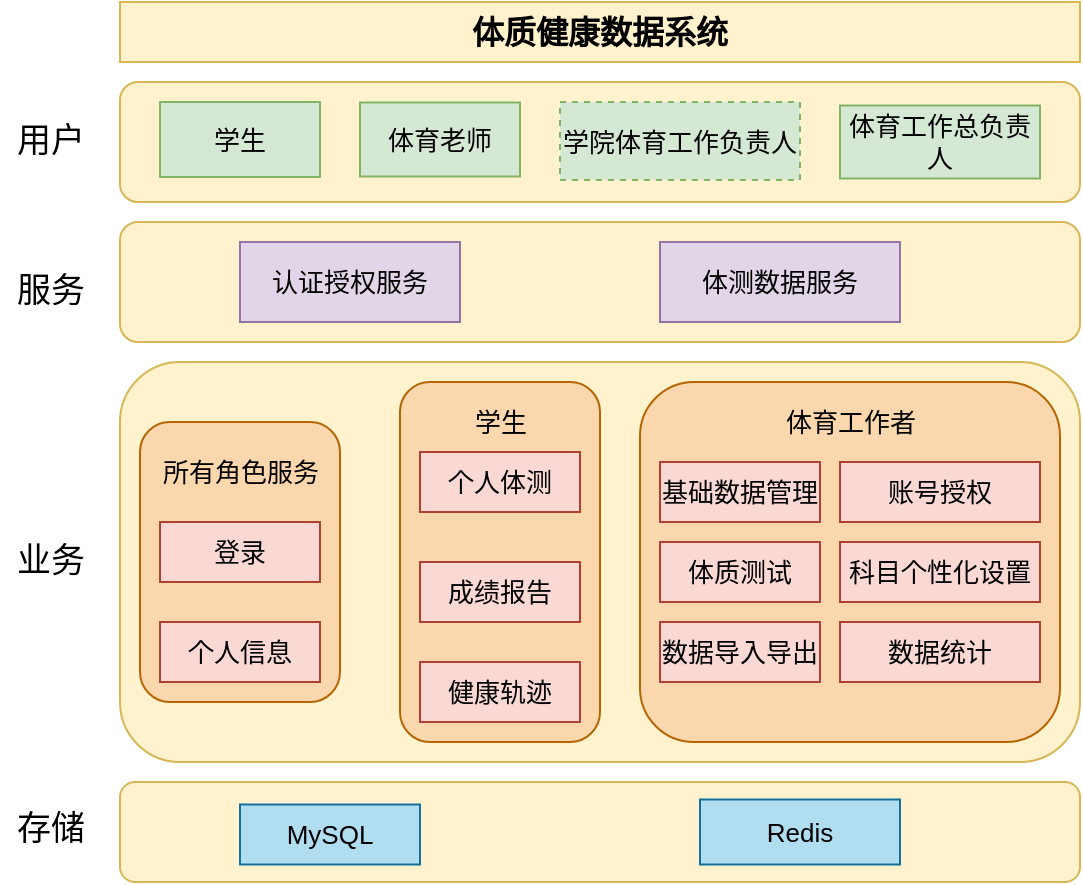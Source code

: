<mxfile version="15.4.0" type="device"><diagram id="SwHrIoZcugXySUPkKltI" name="第 1 页"><mxGraphModel dx="1024" dy="592" grid="1" gridSize="10" guides="1" tooltips="1" connect="1" arrows="1" fold="1" page="1" pageScale="1" pageWidth="827" pageHeight="1169" math="0" shadow="0"><root><mxCell id="0"/><mxCell id="1" parent="0"/><mxCell id="VSM4rpzWVgXA5YvOpUin-2" value="" style="rounded=1;whiteSpace=wrap;html=1;fillColor=#fff2cc;strokeColor=#d6b656;fontSize=13;fontStyle=0" vertex="1" parent="1"><mxGeometry x="140" y="80" width="480" height="60" as="geometry"/></mxCell><mxCell id="VSM4rpzWVgXA5YvOpUin-4" value="用户" style="text;html=1;align=center;verticalAlign=middle;resizable=0;points=[];autosize=1;strokeColor=none;fillColor=none;fontSize=17;fontStyle=0" vertex="1" parent="1"><mxGeometry x="80" y="94.5" width="50" height="30" as="geometry"/></mxCell><mxCell id="VSM4rpzWVgXA5YvOpUin-5" value="学生" style="rounded=0;whiteSpace=wrap;html=1;fillColor=#d5e8d4;strokeColor=#82b366;fontSize=13;fontStyle=0" vertex="1" parent="1"><mxGeometry x="160" y="90" width="80" height="37.5" as="geometry"/></mxCell><mxCell id="VSM4rpzWVgXA5YvOpUin-6" value="体育老师" style="rounded=0;whiteSpace=wrap;html=1;fillColor=#d5e8d4;strokeColor=#82b366;fontSize=13;fontStyle=0" vertex="1" parent="1"><mxGeometry x="260" y="90.25" width="80" height="37" as="geometry"/></mxCell><mxCell id="VSM4rpzWVgXA5YvOpUin-7" value="学院体育工作负责人" style="rounded=0;whiteSpace=wrap;html=1;dashed=1;fillColor=#d5e8d4;strokeColor=#82b366;fontSize=13;fontStyle=0" vertex="1" parent="1"><mxGeometry x="360" y="90" width="120" height="39" as="geometry"/></mxCell><mxCell id="VSM4rpzWVgXA5YvOpUin-9" value="体育工作总负责人" style="rounded=0;whiteSpace=wrap;html=1;fillColor=#d5e8d4;strokeColor=#82b366;fontSize=13;fontStyle=0" vertex="1" parent="1"><mxGeometry x="500" y="91.75" width="100" height="36.5" as="geometry"/></mxCell><mxCell id="VSM4rpzWVgXA5YvOpUin-10" value="" style="rounded=1;whiteSpace=wrap;html=1;fillColor=#fff2cc;strokeColor=#d6b656;fontSize=13;fontStyle=0" vertex="1" parent="1"><mxGeometry x="140" y="150" width="480" height="60" as="geometry"/></mxCell><mxCell id="VSM4rpzWVgXA5YvOpUin-11" value="认证授权服务" style="rounded=0;whiteSpace=wrap;html=1;fillColor=#e1d5e7;strokeColor=#9673a6;fontSize=13;fontStyle=0" vertex="1" parent="1"><mxGeometry x="200" y="160" width="110" height="40" as="geometry"/></mxCell><mxCell id="VSM4rpzWVgXA5YvOpUin-12" value="体测数据服务" style="rounded=0;whiteSpace=wrap;html=1;fillColor=#e1d5e7;strokeColor=#9673a6;fontSize=13;fontStyle=0" vertex="1" parent="1"><mxGeometry x="410" y="160" width="120" height="40" as="geometry"/></mxCell><mxCell id="VSM4rpzWVgXA5YvOpUin-14" value="服务" style="text;html=1;align=center;verticalAlign=middle;resizable=0;points=[];autosize=1;strokeColor=none;fillColor=none;fontSize=17;fontStyle=0" vertex="1" parent="1"><mxGeometry x="80" y="170" width="50" height="30" as="geometry"/></mxCell><mxCell id="VSM4rpzWVgXA5YvOpUin-15" value="" style="rounded=1;whiteSpace=wrap;html=1;fillColor=#fff2cc;strokeColor=#d6b656;fontSize=13;fontStyle=0" vertex="1" parent="1"><mxGeometry x="140" y="220" width="480" height="200" as="geometry"/></mxCell><mxCell id="VSM4rpzWVgXA5YvOpUin-16" value="业务" style="text;html=1;align=center;verticalAlign=middle;resizable=0;points=[];autosize=1;strokeColor=none;fillColor=none;fontSize=17;fontStyle=0" vertex="1" parent="1"><mxGeometry x="80" y="305" width="50" height="30" as="geometry"/></mxCell><mxCell id="VSM4rpzWVgXA5YvOpUin-17" value="" style="rounded=1;whiteSpace=wrap;html=1;fillColor=#fad7ac;strokeColor=#b46504;fontSize=13;fontStyle=0" vertex="1" parent="1"><mxGeometry x="150" y="250" width="100" height="140" as="geometry"/></mxCell><mxCell id="VSM4rpzWVgXA5YvOpUin-18" value="所有角色服务" style="text;html=1;align=center;verticalAlign=middle;resizable=0;points=[];autosize=1;strokeColor=none;fillColor=none;fontSize=13;fontStyle=0" vertex="1" parent="1"><mxGeometry x="155" y="265" width="90" height="20" as="geometry"/></mxCell><mxCell id="VSM4rpzWVgXA5YvOpUin-19" value="登录" style="rounded=0;whiteSpace=wrap;html=1;fillColor=#fad9d5;strokeColor=#ae4132;fontSize=13;fontStyle=0" vertex="1" parent="1"><mxGeometry x="160" y="300" width="80" height="30" as="geometry"/></mxCell><mxCell id="VSM4rpzWVgXA5YvOpUin-20" value="个人信息" style="rounded=0;whiteSpace=wrap;html=1;fillColor=#fad9d5;strokeColor=#ae4132;fontSize=13;fontStyle=0" vertex="1" parent="1"><mxGeometry x="160" y="350" width="80" height="30" as="geometry"/></mxCell><mxCell id="VSM4rpzWVgXA5YvOpUin-21" value="" style="rounded=1;whiteSpace=wrap;html=1;fillColor=#fad7ac;strokeColor=#b46504;fontSize=13;fontStyle=0" vertex="1" parent="1"><mxGeometry x="280" y="230" width="100" height="180" as="geometry"/></mxCell><mxCell id="VSM4rpzWVgXA5YvOpUin-23" value="学生" style="text;html=1;align=center;verticalAlign=middle;resizable=0;points=[];autosize=1;fontSize=13;fontStyle=0" vertex="1" parent="1"><mxGeometry x="310" y="240" width="40" height="20" as="geometry"/></mxCell><mxCell id="VSM4rpzWVgXA5YvOpUin-24" value="个人体测" style="rounded=0;whiteSpace=wrap;html=1;fillColor=#fad9d5;strokeColor=#ae4132;fontSize=13;fontStyle=0" vertex="1" parent="1"><mxGeometry x="290" y="265" width="80" height="30" as="geometry"/></mxCell><mxCell id="VSM4rpzWVgXA5YvOpUin-27" value="成绩报告" style="rounded=0;whiteSpace=wrap;html=1;fillColor=#fad9d5;strokeColor=#ae4132;fontSize=13;fontStyle=0" vertex="1" parent="1"><mxGeometry x="290" y="320" width="80" height="30" as="geometry"/></mxCell><mxCell id="VSM4rpzWVgXA5YvOpUin-28" value="" style="rounded=1;whiteSpace=wrap;html=1;fillColor=#fad7ac;strokeColor=#b46504;fontSize=13;fontStyle=0" vertex="1" parent="1"><mxGeometry x="400" y="230" width="210" height="180" as="geometry"/></mxCell><mxCell id="VSM4rpzWVgXA5YvOpUin-29" value="体育工作者" style="text;html=1;align=center;verticalAlign=middle;resizable=0;points=[];autosize=1;strokeColor=none;fillColor=none;fontSize=13;fontStyle=0" vertex="1" parent="1"><mxGeometry x="465" y="240" width="80" height="20" as="geometry"/></mxCell><mxCell id="VSM4rpzWVgXA5YvOpUin-30" value="基础数据管理" style="rounded=0;whiteSpace=wrap;html=1;fontSize=13;fontStyle=0" vertex="1" parent="1"><mxGeometry x="410" y="270" width="80" height="30" as="geometry"/></mxCell><mxCell id="VSM4rpzWVgXA5YvOpUin-31" value="科目个性化设置" style="rounded=0;whiteSpace=wrap;html=1;fillColor=#fad9d5;strokeColor=#ae4132;fontSize=13;fontStyle=0" vertex="1" parent="1"><mxGeometry x="500" y="310" width="100" height="30" as="geometry"/></mxCell><mxCell id="VSM4rpzWVgXA5YvOpUin-33" value="体质测试" style="rounded=0;whiteSpace=wrap;html=1;fillColor=#fad9d5;strokeColor=#ae4132;fontSize=13;fontStyle=0" vertex="1" parent="1"><mxGeometry x="410" y="310" width="80" height="30" as="geometry"/></mxCell><mxCell id="VSM4rpzWVgXA5YvOpUin-35" value="数据导入导出" style="rounded=0;whiteSpace=wrap;html=1;fillColor=#fad9d5;strokeColor=#ae4132;fontSize=13;fontStyle=0" vertex="1" parent="1"><mxGeometry x="410" y="350" width="80" height="30" as="geometry"/></mxCell><mxCell id="VSM4rpzWVgXA5YvOpUin-36" value="账号授权" style="rounded=0;whiteSpace=wrap;html=1;fontSize=13;fontStyle=0" vertex="1" parent="1"><mxGeometry x="500" y="270" width="100" height="30" as="geometry"/></mxCell><mxCell id="VSM4rpzWVgXA5YvOpUin-37" value="数据统计" style="rounded=0;whiteSpace=wrap;html=1;fillColor=#fad9d5;strokeColor=#ae4132;fontSize=13;fontStyle=0" vertex="1" parent="1"><mxGeometry x="500" y="350" width="100" height="30" as="geometry"/></mxCell><mxCell id="VSM4rpzWVgXA5YvOpUin-38" value="健康轨迹" style="rounded=0;whiteSpace=wrap;html=1;fillColor=#fad9d5;strokeColor=#ae4132;fontSize=13;fontStyle=0" vertex="1" parent="1"><mxGeometry x="290" y="370" width="80" height="30" as="geometry"/></mxCell><mxCell id="VSM4rpzWVgXA5YvOpUin-43" value="基础数据管理" style="rounded=0;whiteSpace=wrap;html=1;fillColor=#fad9d5;strokeColor=#ae4132;fontSize=13;fontStyle=0" vertex="1" parent="1"><mxGeometry x="410" y="270" width="80" height="30" as="geometry"/></mxCell><mxCell id="VSM4rpzWVgXA5YvOpUin-44" value="账号授权" style="rounded=0;whiteSpace=wrap;html=1;fillColor=#fad9d5;strokeColor=#ae4132;fontSize=13;fontStyle=0" vertex="1" parent="1"><mxGeometry x="500" y="270" width="100" height="30" as="geometry"/></mxCell><mxCell id="VSM4rpzWVgXA5YvOpUin-45" value="" style="rounded=1;whiteSpace=wrap;html=1;fillColor=#fff2cc;strokeColor=#d6b656;fontSize=13;fontStyle=0" vertex="1" parent="1"><mxGeometry x="140" y="430" width="480" height="50" as="geometry"/></mxCell><mxCell id="VSM4rpzWVgXA5YvOpUin-46" value="存储" style="text;html=1;align=center;verticalAlign=middle;resizable=0;points=[];autosize=1;strokeColor=none;fillColor=none;fontSize=17;fontStyle=0" vertex="1" parent="1"><mxGeometry x="80" y="438.75" width="50" height="30" as="geometry"/></mxCell><mxCell id="VSM4rpzWVgXA5YvOpUin-48" value="MySQL" style="rounded=0;whiteSpace=wrap;html=1;fillColor=#b1ddf0;strokeColor=#10739e;fontSize=13;fontStyle=0" vertex="1" parent="1"><mxGeometry x="200" y="441.25" width="90" height="30" as="geometry"/></mxCell><mxCell id="VSM4rpzWVgXA5YvOpUin-49" value="Redis" style="rounded=0;whiteSpace=wrap;html=1;fillColor=#b1ddf0;strokeColor=#10739e;fontSize=13;fontStyle=0" vertex="1" parent="1"><mxGeometry x="430" y="438.75" width="100" height="32.5" as="geometry"/></mxCell><mxCell id="VSM4rpzWVgXA5YvOpUin-51" value="体质健康数据系统" style="rounded=0;whiteSpace=wrap;html=1;fillColor=#fff2cc;strokeColor=#d6b656;fontSize=16;fontStyle=1" vertex="1" parent="1"><mxGeometry x="140" y="40" width="480" height="30" as="geometry"/></mxCell></root></mxGraphModel></diagram></mxfile>